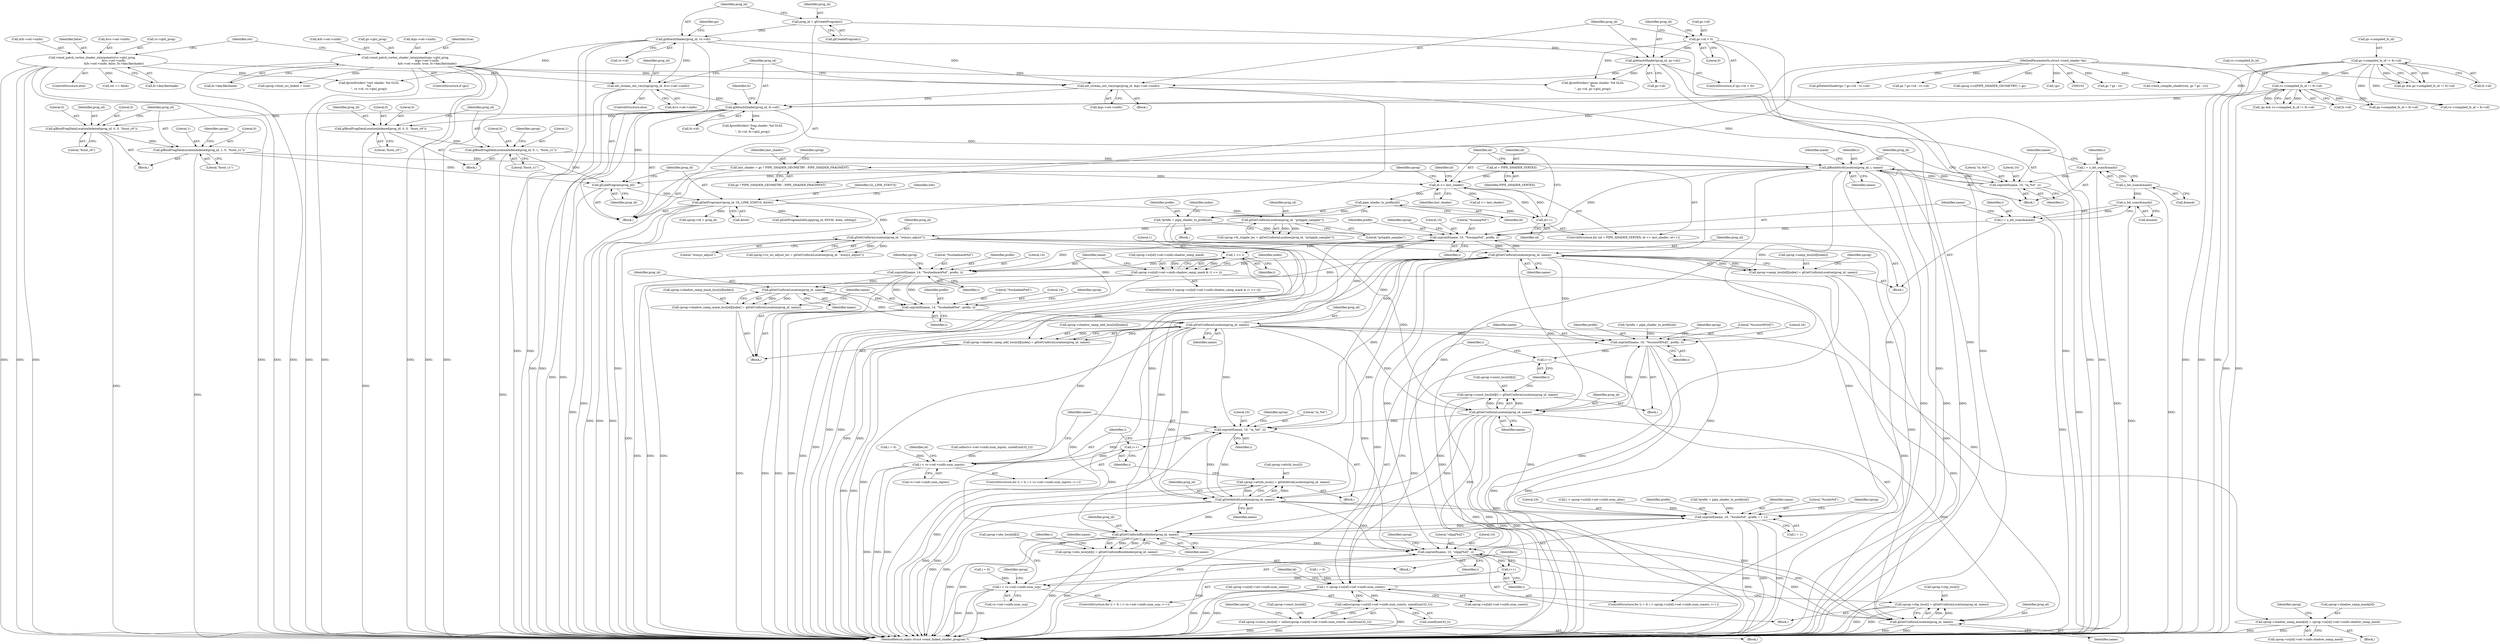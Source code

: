 digraph "0_virglrenderer_a2f12a1b0f95b13b6f8dc3d05d7b74b4386394e4@API" {
"1000684" [label="(Call,snprintf(name, 10, \"%ssamp%d\", prefix, i))"];
"1000698" [label="(Call,glGetUniformLocation(prog_id, name))"];
"1000530" [label="(Call,glGetUniformLocation(prog_id, \"winsys_adjust\"))"];
"1000516" [label="(Call,glGetUniformLocation(prog_id, \"pstipple_sampler\"))"];
"1000374" [label="(Call,glGetProgramiv(prog_id, GL_LINK_STATUS, &lret))"];
"1000372" [label="(Call,glLinkProgram(prog_id))"];
"1000368" [label="(Call,glBindAttribLocation(prog_id, i, name))"];
"1000324" [label="(Call,glBindFragDataLocationIndexed(prog_id, 1, 0, \"fsout_c1\"))"];
"1000319" [label="(Call,glBindFragDataLocationIndexed(prog_id, 0, 0, \"fsout_c0\"))"];
"1000276" [label="(Call,glAttachShader(prog_id, fs->id))"];
"1000259" [label="(Call,set_stream_out_varyings(prog_id, &gs->sel->sinfo))"];
"1000254" [label="(Call,glAttachShader(prog_id, gs->id))"];
"1000240" [label="(Call,glAttachShader(prog_id, vs->id))"];
"1000237" [label="(Call,prog_id = glCreateProgram())"];
"1000249" [label="(Call,gs->id > 0)"];
"1000149" [label="(Call,vrend_patch_vertex_shader_interpolants(gs->glsl_prog,\n                                                &gs->sel->sinfo,\n                                                &fs->sel->sinfo, true, fs->key.flatshade))"];
"1000268" [label="(Call,set_stream_out_varyings(prog_id, &vs->sel->sinfo))"];
"1000172" [label="(Call,vrend_patch_vertex_shader_interpolants(vs->glsl_prog,\n                                                &vs->sel->sinfo,\n                                                &fs->sel->sinfo, false, fs->key.flatshade))"];
"1000138" [label="(Call,vs->compiled_fs_id != fs->id)"];
"1000128" [label="(Call,gs->compiled_fs_id != fs->id)"];
"1000307" [label="(Call,glBindFragDataLocationIndexed(prog_id, 0, 1, \"fsout_c1\"))"];
"1000302" [label="(Call,glBindFragDataLocationIndexed(prog_id, 0, 0, \"fsout_c0\"))"];
"1000363" [label="(Call,snprintf(name, 10, \"in_%d\", i))"];
"1000358" [label="(Call,i = u_bit_scan(&mask))"];
"1000360" [label="(Call,u_bit_scan(&mask))"];
"1000749" [label="(Call,glGetUniformLocation(prog_id, name))"];
"1000732" [label="(Call,glGetUniformLocation(prog_id, name))"];
"1000718" [label="(Call,snprintf(name, 14, \"%sshadmask%d\", prefix, i))"];
"1000684" [label="(Call,snprintf(name, 10, \"%ssamp%d\", prefix, i))"];
"1000735" [label="(Call,snprintf(name, 14, \"%sshadadd%d\", prefix, i))"];
"1000669" [label="(Call,*prefix = pipe_shader_to_prefix(id))"];
"1000671" [label="(Call,pipe_shader_to_prefix(id))"];
"1000537" [label="(Call,id <= last_shader)"];
"1000534" [label="(Call,id = PIPE_SHADER_VERTEX)"];
"1000540" [label="(Call,id++)"];
"1000484" [label="(Call,last_shader = gs ? PIPE_SHADER_GEOMETRY : PIPE_SHADER_FRAGMENT)"];
"1000106" [label="(MethodParameterIn,struct vrend_shader *gs)"];
"1000679" [label="(Call,i = u_bit_scan(&mask))"];
"1000681" [label="(Call,u_bit_scan(&mask))"];
"1000714" [label="(Call,1 << i)"];
"1000702" [label="(Call,sprog->ss[id]->sel->sinfo.shadow_samp_mask & (1 << i))"];
"1000586" [label="(Call,sprog->shadow_samp_mask[id] = sprog->ss[id]->sel->sinfo.shadow_samp_mask)"];
"1000724" [label="(Call,sprog->shadow_samp_mask_locs[id][index] = glGetUniformLocation(prog_id, name))"];
"1000741" [label="(Call,sprog->shadow_samp_add_locs[id][index] = glGetUniformLocation(prog_id, name))"];
"1000876" [label="(Call,snprintf(name, 16, \"%sconst0[%d]\", prefix, i))"];
"1000873" [label="(Call,i++)"];
"1000860" [label="(Call,i < sprog->ss[id]->sel->sinfo.num_consts)"];
"1000830" [label="(Call,calloc(sprog->ss[id]->sel->sinfo.num_consts, sizeof(uint32_t)))"];
"1000824" [label="(Call,sprog->const_locs[id] = calloc(sprog->ss[id]->sel->sinfo.num_consts, sizeof(uint32_t)))"];
"1000890" [label="(Call,glGetUniformLocation(prog_id, name))"];
"1000882" [label="(Call,sprog->const_locs[id][i] = glGetUniformLocation(prog_id, name))"];
"1000951" [label="(Call,snprintf(name, 10, \"in_%d\", i))"];
"1000948" [label="(Call,i++)"];
"1000939" [label="(Call,i < vs->sel->sinfo.num_inputs)"];
"1000962" [label="(Call,glGetAttribLocation(prog_id, name))"];
"1000956" [label="(Call,sprog->attrib_locs[i] = glGetAttribLocation(prog_id, name))"];
"1001039" [label="(Call,snprintf(name, 16, \"%subo%d\", prefix, i + 1))"];
"1001055" [label="(Call,glGetUniformBlockIndex(prog_id, name))"];
"1001047" [label="(Call,sprog->ubo_locs[id][i] = glGetUniformBlockIndex(prog_id, name))"];
"1001091" [label="(Call,snprintf(name, 10, \"clipp[%d]\", i))"];
"1001088" [label="(Call,i++)"];
"1001079" [label="(Call,i < vs->sel->sinfo.num_ucp)"];
"1001102" [label="(Call,glGetUniformLocation(prog_id, name))"];
"1001096" [label="(Call,sprog->clip_locs[i] = glGetUniformLocation(prog_id, name))"];
"1000690" [label="(Call,sprog->samp_locs[id][index] = glGetUniformLocation(prog_id, name))"];
"1001041" [label="(Literal,16)"];
"1000700" [label="(Identifier,name)"];
"1000490" [label="(Call,sprog->id = prog_id)"];
"1000307" [label="(Call,glBindFragDataLocationIndexed(prog_id, 0, 1, \"fsout_c1\"))"];
"1000171" [label="(ControlStructure,else)"];
"1000823" [label="(Block,)"];
"1000686" [label="(Literal,10)"];
"1000365" [label="(Literal,10)"];
"1001076" [label="(Call,i = 0)"];
"1000672" [label="(Identifier,id)"];
"1000324" [label="(Call,glBindFragDataLocationIndexed(prog_id, 1, 0, \"fsout_c1\"))"];
"1000129" [label="(Call,gs->compiled_fs_id)"];
"1000277" [label="(Identifier,prog_id)"];
"1000687" [label="(Literal,\"%ssamp%d\")"];
"1000689" [label="(Identifier,i)"];
"1000327" [label="(Literal,0)"];
"1000518" [label="(Literal,\"pstipple_sampler\")"];
"1000400" [label="(Call,fprintf(stderr,\"vert shader: %d GLSL\n%s\n\", vs->id, vs->glsl_prog))"];
"1000718" [label="(Call,snprintf(name, 14, \"%sshadmask%d\", prefix, i))"];
"1000165" [label="(Identifier,true)"];
"1001094" [label="(Literal,\"clipp[%d]\")"];
"1000302" [label="(Call,glBindFragDataLocationIndexed(prog_id, 0, 0, \"fsout_c0\"))"];
"1000254" [label="(Call,glAttachShader(prog_id, gs->id))"];
"1001089" [label="(Identifier,i)"];
"1000825" [label="(Call,sprog->const_locs[id])"];
"1000532" [label="(Literal,\"winsys_adjust\")"];
"1001081" [label="(Call,vs->sel->sinfo.num_ucp)"];
"1000269" [label="(Identifier,prog_id)"];
"1001057" [label="(Identifier,name)"];
"1000876" [label="(Call,snprintf(name, 16, \"%sconst0[%d]\", prefix, i))"];
"1000537" [label="(Call,id <= last_shader)"];
"1000541" [label="(Identifier,id)"];
"1001107" [label="(MethodReturn,static struct vrend_linked_shader_program *)"];
"1000356" [label="(Identifier,mask)"];
"1000139" [label="(Call,vs->compiled_fs_id)"];
"1000242" [label="(Call,vs->id)"];
"1000159" [label="(Call,&fs->sel->sinfo)"];
"1000255" [label="(Identifier,prog_id)"];
"1000531" [label="(Identifier,prog_id)"];
"1000674" [label="(Identifier,index)"];
"1000963" [label="(Identifier,prog_id)"];
"1000377" [label="(Call,&lret)"];
"1000260" [label="(Identifier,prog_id)"];
"1000188" [label="(Identifier,false)"];
"1000742" [label="(Call,sprog->shadow_samp_add_locs[id][index])"];
"1000847" [label="(Identifier,sprog)"];
"1000723" [label="(Identifier,i)"];
"1000267" [label="(ControlStructure,else)"];
"1000862" [label="(Call,sprog->ss[id]->sel->sinfo.num_consts)"];
"1000106" [label="(MethodParameterIn,struct vrend_shader *gs)"];
"1000950" [label="(Block,)"];
"1000301" [label="(Block,)"];
"1000949" [label="(Identifier,i)"];
"1000328" [label="(Literal,\"fsout_c1\")"];
"1000138" [label="(Call,vs->compiled_fs_id != fs->id)"];
"1000486" [label="(Call,gs ? PIPE_SHADER_GEOMETRY : PIPE_SHADER_FRAGMENT)"];
"1001093" [label="(Literal,10)"];
"1000517" [label="(Identifier,prog_id)"];
"1000326" [label="(Literal,1)"];
"1000538" [label="(Identifier,id)"];
"1000314" [label="(Identifier,sprog)"];
"1000321" [label="(Literal,0)"];
"1000736" [label="(Identifier,name)"];
"1000890" [label="(Call,glGetUniformLocation(prog_id, name))"];
"1000172" [label="(Call,vrend_patch_vertex_shader_interpolants(vs->glsl_prog,\n                                                &vs->sel->sinfo,\n                                                &fs->sel->sinfo, false, fs->key.flatshade))"];
"1000722" [label="(Identifier,prefix)"];
"1001023" [label="(Call,i < sprog->ss[id]->sel->sinfo.num_ubos)"];
"1000852" [label="(Call,*prefix = pipe_shader_to_prefix(id))"];
"1000203" [label="(Call,ret == false)"];
"1000320" [label="(Identifier,prog_id)"];
"1000886" [label="(Identifier,sprog)"];
"1001106" [label="(Identifier,sprog)"];
"1000248" [label="(ControlStructure,if (gs->id > 0))"];
"1000733" [label="(Identifier,prog_id)"];
"1001037" [label="(Identifier,i)"];
"1000361" [label="(Call,&mask)"];
"1000809" [label="(Identifier,id)"];
"1001088" [label="(Call,i++)"];
"1000372" [label="(Call,glLinkProgram(prog_id))"];
"1000318" [label="(Block,)"];
"1000261" [label="(Call,&gs->sel->sinfo)"];
"1000955" [label="(Identifier,i)"];
"1000678" [label="(Block,)"];
"1000176" [label="(Call,&vs->sel->sinfo)"];
"1000592" [label="(Call,sprog->ss[id]->sel->sinfo.shadow_samp_mask)"];
"1000716" [label="(Identifier,i)"];
"1000147" [label="(ControlStructure,if (gs))"];
"1000708" [label="(Identifier,sprog)"];
"1000516" [label="(Call,glGetUniformLocation(prog_id, \"pstipple_sampler\"))"];
"1000375" [label="(Identifier,prog_id)"];
"1000268" [label="(Call,set_stream_out_varyings(prog_id, &vs->sel->sinfo))"];
"1000536" [label="(Identifier,PIPE_SHADER_VERTEX)"];
"1000198" [label="(Call,gs ? gs : vs)"];
"1000831" [label="(Call,sprog->ss[id]->sel->sinfo.num_consts)"];
"1000684" [label="(Call,snprintf(name, 10, \"%ssamp%d\", prefix, i))"];
"1000323" [label="(Literal,\"fsout_c0\")"];
"1000306" [label="(Literal,\"fsout_c0\")"];
"1000877" [label="(Identifier,name)"];
"1000751" [label="(Identifier,name)"];
"1001096" [label="(Call,sprog->clip_locs[i] = glGetUniformLocation(prog_id, name))"];
"1000688" [label="(Identifier,prefix)"];
"1000691" [label="(Call,sprog->samp_locs[id][index])"];
"1000555" [label="(Block,)"];
"1000609" [label="(Identifier,sprog)"];
"1000241" [label="(Identifier,prog_id)"];
"1001080" [label="(Identifier,i)"];
"1000311" [label="(Literal,\"fsout_c1\")"];
"1000304" [label="(Literal,0)"];
"1000883" [label="(Call,sprog->const_locs[id][i])"];
"1001090" [label="(Block,)"];
"1000737" [label="(Literal,14)"];
"1000745" [label="(Identifier,sprog)"];
"1000717" [label="(Block,)"];
"1000891" [label="(Identifier,prog_id)"];
"1000270" [label="(Call,&vs->sel->sinfo)"];
"1000535" [label="(Identifier,id)"];
"1000367" [label="(Identifier,i)"];
"1000485" [label="(Identifier,last_shader)"];
"1000371" [label="(Identifier,name)"];
"1000360" [label="(Call,u_bit_scan(&mask))"];
"1000724" [label="(Call,sprog->shadow_samp_mask_locs[id][index] = glGetUniformLocation(prog_id, name))"];
"1001097" [label="(Call,sprog->clip_locs[i])"];
"1000526" [label="(Call,sprog->vs_ws_adjust_loc = glGetUniformLocation(prog_id, \"winsys_adjust\"))"];
"1000331" [label="(Identifier,sprog)"];
"1000286" [label="(Identifier,fs)"];
"1000166" [label="(Call,fs->key.flatshade)"];
"1000861" [label="(Identifier,i)"];
"1000359" [label="(Identifier,i)"];
"1000128" [label="(Call,gs->compiled_fs_id != fs->id)"];
"1000173" [label="(Call,vs->glsl_prog)"];
"1000222" [label="(Call,gs->compiled_fs_id = fs->id)"];
"1000719" [label="(Identifier,name)"];
"1000376" [label="(Identifier,GL_LINK_STATUS)"];
"1000720" [label="(Literal,14)"];
"1000680" [label="(Identifier,i)"];
"1000735" [label="(Call,snprintf(name, 14, \"%sshadadd%d\", prefix, i))"];
"1000357" [label="(Block,)"];
"1000259" [label="(Call,set_stream_out_varyings(prog_id, &gs->sel->sinfo))"];
"1000322" [label="(Literal,0)"];
"1000386" [label="(Call,glGetProgramInfoLog(prog_id, 65536, &len, infolog))"];
"1000240" [label="(Call,glAttachShader(prog_id, vs->id))"];
"1001043" [label="(Identifier,prefix)"];
"1000995" [label="(Call,*prefix = pipe_shader_to_prefix(id))"];
"1000875" [label="(Block,)"];
"1001103" [label="(Identifier,prog_id)"];
"1000196" [label="(Call,vrend_compile_shader(ctx, gs ? gs : vs))"];
"1001039" [label="(Call,snprintf(name, 16, \"%subo%d\", prefix, i + 1))"];
"1000309" [label="(Literal,0)"];
"1000740" [label="(Identifier,i)"];
"1000739" [label="(Identifier,prefix)"];
"1001091" [label="(Call,snprintf(name, 10, \"clipp[%d]\", i))"];
"1000150" [label="(Call,gs->glsl_prog)"];
"1000587" [label="(Call,sprog->shadow_samp_mask[id])"];
"1000940" [label="(Identifier,i)"];
"1001099" [label="(Identifier,sprog)"];
"1001102" [label="(Call,glGetUniformLocation(prog_id, name))"];
"1000682" [label="(Call,&mask)"];
"1000725" [label="(Call,sprog->shadow_samp_mask_locs[id][index])"];
"1000305" [label="(Literal,0)"];
"1001104" [label="(Identifier,name)"];
"1000685" [label="(Identifier,name)"];
"1000126" [label="(Call,gs && gs->compiled_fs_id != fs->id)"];
"1001044" [label="(Call,i + 1)"];
"1000153" [label="(Call,&gs->sel->sinfo)"];
"1000892" [label="(Identifier,name)"];
"1000690" [label="(Call,sprog->samp_locs[id][index] = glGetUniformLocation(prog_id, name))"];
"1000303" [label="(Identifier,prog_id)"];
"1000952" [label="(Identifier,name)"];
"1001040" [label="(Identifier,name)"];
"1000741" [label="(Call,sprog->shadow_samp_add_locs[id][index] = glGetUniformLocation(prog_id, name))"];
"1000699" [label="(Identifier,prog_id)"];
"1001048" [label="(Call,sprog->ubo_locs[id][i])"];
"1000750" [label="(Identifier,prog_id)"];
"1000734" [label="(Identifier,name)"];
"1001038" [label="(Block,)"];
"1000370" [label="(Identifier,i)"];
"1000920" [label="(Call,calloc(vs->sel->sinfo.num_inputs, sizeof(uint32_t)))"];
"1000698" [label="(Call,glGetUniformLocation(prog_id, name))"];
"1000669" [label="(Call,*prefix = pipe_shader_to_prefix(id))"];
"1000373" [label="(Identifier,prog_id)"];
"1000364" [label="(Identifier,name)"];
"1000728" [label="(Identifier,sprog)"];
"1000492" [label="(Identifier,sprog)"];
"1001056" [label="(Identifier,prog_id)"];
"1000195" [label="(Identifier,ret)"];
"1000667" [label="(Block,)"];
"1000512" [label="(Call,sprog->fs_stipple_loc = glGetUniformLocation(prog_id, \"pstipple_sampler\"))"];
"1000182" [label="(Call,&fs->sel->sinfo)"];
"1000941" [label="(Call,vs->sel->sinfo.num_inputs)"];
"1000948" [label="(Call,i++)"];
"1000879" [label="(Literal,\"%sconst0[%d]\")"];
"1000533" [label="(ControlStructure,for (id = PIPE_SHADER_VERTEX; id <= last_shader; id++))"];
"1000953" [label="(Literal,10)"];
"1000249" [label="(Call,gs->id > 0)"];
"1000132" [label="(Call,fs->id)"];
"1000951" [label="(Call,snprintf(name, 10, \"in_%d\", i))"];
"1000363" [label="(Call,snprintf(name, 10, \"in_%d\", i))"];
"1000878" [label="(Literal,16)"];
"1000939" [label="(Call,i < vs->sel->sinfo.num_inputs)"];
"1000278" [label="(Call,fs->id)"];
"1000586" [label="(Call,sprog->shadow_samp_mask[id] = sprog->ss[id]->sel->sinfo.shadow_samp_mask)"];
"1000856" [label="(ControlStructure,for (i = 0; i < sprog->ss[id]->sel->sinfo.num_consts; i++))"];
"1000549" [label="(Identifier,sprog)"];
"1000540" [label="(Call,id++)"];
"1000702" [label="(Call,sprog->ss[id]->sel->sinfo.shadow_samp_mask & (1 << i))"];
"1000256" [label="(Call,gs->id)"];
"1000368" [label="(Call,glBindAttribLocation(prog_id, i, name))"];
"1000237" [label="(Call,prog_id = glCreateProgram())"];
"1000703" [label="(Call,sprog->ss[id]->sel->sinfo.shadow_samp_mask)"];
"1000882" [label="(Call,sprog->const_locs[id][i] = glGetUniformLocation(prog_id, name))"];
"1000381" [label="(Identifier,lret)"];
"1000246" [label="(Identifier,gs)"];
"1000530" [label="(Call,glGetUniformLocation(prog_id, \"winsys_adjust\"))"];
"1000142" [label="(Call,fs->id)"];
"1000369" [label="(Identifier,prog_id)"];
"1000135" [label="(Call,!gs && vs->compiled_fs_id != fs->id)"];
"1000881" [label="(Identifier,i)"];
"1000325" [label="(Identifier,prog_id)"];
"1000207" [label="(Call,glDeleteShader(gs ? gs->id : vs->id))"];
"1000312" [label="(Call,sprog->dual_src_linked = true)"];
"1000539" [label="(Identifier,last_shader)"];
"1000238" [label="(Identifier,prog_id)"];
"1000805" [label="(Call,id <= last_shader)"];
"1000250" [label="(Call,gs->id)"];
"1000308" [label="(Identifier,prog_id)"];
"1000149" [label="(Call,vrend_patch_vertex_shader_interpolants(gs->glsl_prog,\n                                                &gs->sel->sinfo,\n                                                &fs->sel->sinfo, true, fs->key.flatshade))"];
"1000681" [label="(Call,u_bit_scan(&mask))"];
"1001047" [label="(Call,sprog->ubo_locs[id][i] = glGetUniformBlockIndex(prog_id, name))"];
"1000253" [label="(Literal,0)"];
"1000732" [label="(Call,glGetUniformLocation(prog_id, name))"];
"1000208" [label="(Call,gs ? gs->id : vs->id)"];
"1000803" [label="(Identifier,id)"];
"1000189" [label="(Call,fs->key.flatshade)"];
"1000442" [label="(Call,sprog->ss[PIPE_SHADER_GEOMETRY] = gs)"];
"1000276" [label="(Call,glAttachShader(prog_id, fs->id))"];
"1000959" [label="(Identifier,sprog)"];
"1001055" [label="(Call,glGetUniformBlockIndex(prog_id, name))"];
"1000873" [label="(Call,i++)"];
"1000374" [label="(Call,glGetProgramiv(prog_id, GL_LINK_STATUS, &lret))"];
"1000714" [label="(Call,1 << i)"];
"1000753" [label="(Identifier,index)"];
"1000964" [label="(Identifier,name)"];
"1000936" [label="(Call,i = 0)"];
"1000973" [label="(Identifier,id)"];
"1000358" [label="(Call,i = u_bit_scan(&mask))"];
"1000962" [label="(Call,glGetAttribLocation(prog_id, name))"];
"1000107" [label="(Block,)"];
"1001042" [label="(Literal,\"%subo%d\")"];
"1000671" [label="(Call,pipe_shader_to_prefix(id))"];
"1001079" [label="(Call,i < vs->sel->sinfo.num_ucp)"];
"1000310" [label="(Literal,1)"];
"1000136" [label="(Call,!gs)"];
"1000721" [label="(Literal,\"%sshadmask%d\")"];
"1000880" [label="(Identifier,prefix)"];
"1000957" [label="(Call,sprog->attrib_locs[i])"];
"1000534" [label="(Call,id = PIPE_SHADER_VERTEX)"];
"1000935" [label="(ControlStructure,for (i = 0; i < vs->sel->sinfo.num_inputs; i++))"];
"1001092" [label="(Identifier,name)"];
"1000874" [label="(Identifier,i)"];
"1000484" [label="(Call,last_shader = gs ? PIPE_SHADER_GEOMETRY : PIPE_SHADER_FRAGMENT)"];
"1000247" [label="(Block,)"];
"1001075" [label="(ControlStructure,for (i = 0; i < vs->sel->sinfo.num_ucp; i++))"];
"1000694" [label="(Identifier,sprog)"];
"1000830" [label="(Call,calloc(sprog->ss[id]->sel->sinfo.num_consts, sizeof(uint32_t)))"];
"1000857" [label="(Call,i = 0)"];
"1000319" [label="(Call,glBindFragDataLocationIndexed(prog_id, 0, 0, \"fsout_c0\"))"];
"1000749" [label="(Call,glGetUniformLocation(prog_id, name))"];
"1000824" [label="(Call,sprog->const_locs[id] = calloc(sprog->ss[id]->sel->sinfo.num_consts, sizeof(uint32_t)))"];
"1000701" [label="(ControlStructure,if (sprog->ss[id]->sel->sinfo.shadow_samp_mask & (1 << i)))"];
"1001095" [label="(Identifier,i)"];
"1000842" [label="(Call,sizeof(uint32_t))"];
"1000860" [label="(Call,i < sprog->ss[id]->sel->sinfo.num_consts)"];
"1000230" [label="(Call,vs->compiled_fs_id = fs->id)"];
"1000679" [label="(Call,i = u_bit_scan(&mask))"];
"1000366" [label="(Literal,\"in_%d\")"];
"1000420" [label="(Call,fprintf(stderr,\"frag shader: %d GLSL\n%s\n\", fs->id, fs->glsl_prog))"];
"1000738" [label="(Literal,\"%sshadadd%d\")"];
"1000954" [label="(Literal,\"in_%d\")"];
"1000956" [label="(Call,sprog->attrib_locs[i] = glGetAttribLocation(prog_id, name))"];
"1000239" [label="(Call,glCreateProgram())"];
"1000670" [label="(Identifier,prefix)"];
"1000715" [label="(Literal,1)"];
"1001051" [label="(Identifier,sprog)"];
"1000411" [label="(Call,fprintf(stderr,\"geom shader: %d GLSL\n%s\n\", gs->id, gs->glsl_prog))"];
"1000684" -> "1000678"  [label="AST: "];
"1000684" -> "1000689"  [label="CFG: "];
"1000685" -> "1000684"  [label="AST: "];
"1000686" -> "1000684"  [label="AST: "];
"1000687" -> "1000684"  [label="AST: "];
"1000688" -> "1000684"  [label="AST: "];
"1000689" -> "1000684"  [label="AST: "];
"1000694" -> "1000684"  [label="CFG: "];
"1000684" -> "1001107"  [label="DDG: "];
"1000684" -> "1001107"  [label="DDG: "];
"1000698" -> "1000684"  [label="DDG: "];
"1000749" -> "1000684"  [label="DDG: "];
"1000368" -> "1000684"  [label="DDG: "];
"1000735" -> "1000684"  [label="DDG: "];
"1000669" -> "1000684"  [label="DDG: "];
"1000679" -> "1000684"  [label="DDG: "];
"1000684" -> "1000698"  [label="DDG: "];
"1000684" -> "1000714"  [label="DDG: "];
"1000684" -> "1000718"  [label="DDG: "];
"1000698" -> "1000690"  [label="AST: "];
"1000698" -> "1000700"  [label="CFG: "];
"1000699" -> "1000698"  [label="AST: "];
"1000700" -> "1000698"  [label="AST: "];
"1000690" -> "1000698"  [label="CFG: "];
"1000698" -> "1001107"  [label="DDG: "];
"1000698" -> "1001107"  [label="DDG: "];
"1000698" -> "1000690"  [label="DDG: "];
"1000698" -> "1000690"  [label="DDG: "];
"1000530" -> "1000698"  [label="DDG: "];
"1000749" -> "1000698"  [label="DDG: "];
"1000698" -> "1000718"  [label="DDG: "];
"1000698" -> "1000732"  [label="DDG: "];
"1000698" -> "1000876"  [label="DDG: "];
"1000698" -> "1000890"  [label="DDG: "];
"1000698" -> "1000951"  [label="DDG: "];
"1000698" -> "1000962"  [label="DDG: "];
"1000698" -> "1001039"  [label="DDG: "];
"1000698" -> "1001055"  [label="DDG: "];
"1000698" -> "1001091"  [label="DDG: "];
"1000698" -> "1001102"  [label="DDG: "];
"1000530" -> "1000526"  [label="AST: "];
"1000530" -> "1000532"  [label="CFG: "];
"1000531" -> "1000530"  [label="AST: "];
"1000532" -> "1000530"  [label="AST: "];
"1000526" -> "1000530"  [label="CFG: "];
"1000530" -> "1001107"  [label="DDG: "];
"1000530" -> "1000526"  [label="DDG: "];
"1000530" -> "1000526"  [label="DDG: "];
"1000516" -> "1000530"  [label="DDG: "];
"1000374" -> "1000530"  [label="DDG: "];
"1000530" -> "1000890"  [label="DDG: "];
"1000530" -> "1000962"  [label="DDG: "];
"1000530" -> "1001055"  [label="DDG: "];
"1000530" -> "1001102"  [label="DDG: "];
"1000516" -> "1000512"  [label="AST: "];
"1000516" -> "1000518"  [label="CFG: "];
"1000517" -> "1000516"  [label="AST: "];
"1000518" -> "1000516"  [label="AST: "];
"1000512" -> "1000516"  [label="CFG: "];
"1000516" -> "1000512"  [label="DDG: "];
"1000516" -> "1000512"  [label="DDG: "];
"1000374" -> "1000516"  [label="DDG: "];
"1000374" -> "1000107"  [label="AST: "];
"1000374" -> "1000377"  [label="CFG: "];
"1000375" -> "1000374"  [label="AST: "];
"1000376" -> "1000374"  [label="AST: "];
"1000377" -> "1000374"  [label="AST: "];
"1000381" -> "1000374"  [label="CFG: "];
"1000374" -> "1001107"  [label="DDG: "];
"1000374" -> "1001107"  [label="DDG: "];
"1000374" -> "1001107"  [label="DDG: "];
"1000372" -> "1000374"  [label="DDG: "];
"1000374" -> "1000386"  [label="DDG: "];
"1000374" -> "1000490"  [label="DDG: "];
"1000372" -> "1000107"  [label="AST: "];
"1000372" -> "1000373"  [label="CFG: "];
"1000373" -> "1000372"  [label="AST: "];
"1000375" -> "1000372"  [label="CFG: "];
"1000372" -> "1001107"  [label="DDG: "];
"1000368" -> "1000372"  [label="DDG: "];
"1000324" -> "1000372"  [label="DDG: "];
"1000276" -> "1000372"  [label="DDG: "];
"1000307" -> "1000372"  [label="DDG: "];
"1000368" -> "1000357"  [label="AST: "];
"1000368" -> "1000371"  [label="CFG: "];
"1000369" -> "1000368"  [label="AST: "];
"1000370" -> "1000368"  [label="AST: "];
"1000371" -> "1000368"  [label="AST: "];
"1000356" -> "1000368"  [label="CFG: "];
"1000368" -> "1001107"  [label="DDG: "];
"1000368" -> "1001107"  [label="DDG: "];
"1000368" -> "1001107"  [label="DDG: "];
"1000368" -> "1000363"  [label="DDG: "];
"1000324" -> "1000368"  [label="DDG: "];
"1000276" -> "1000368"  [label="DDG: "];
"1000307" -> "1000368"  [label="DDG: "];
"1000363" -> "1000368"  [label="DDG: "];
"1000363" -> "1000368"  [label="DDG: "];
"1000368" -> "1000876"  [label="DDG: "];
"1000368" -> "1000951"  [label="DDG: "];
"1000368" -> "1001039"  [label="DDG: "];
"1000368" -> "1001091"  [label="DDG: "];
"1000324" -> "1000318"  [label="AST: "];
"1000324" -> "1000328"  [label="CFG: "];
"1000325" -> "1000324"  [label="AST: "];
"1000326" -> "1000324"  [label="AST: "];
"1000327" -> "1000324"  [label="AST: "];
"1000328" -> "1000324"  [label="AST: "];
"1000331" -> "1000324"  [label="CFG: "];
"1000324" -> "1001107"  [label="DDG: "];
"1000319" -> "1000324"  [label="DDG: "];
"1000319" -> "1000318"  [label="AST: "];
"1000319" -> "1000323"  [label="CFG: "];
"1000320" -> "1000319"  [label="AST: "];
"1000321" -> "1000319"  [label="AST: "];
"1000322" -> "1000319"  [label="AST: "];
"1000323" -> "1000319"  [label="AST: "];
"1000325" -> "1000319"  [label="CFG: "];
"1000319" -> "1001107"  [label="DDG: "];
"1000276" -> "1000319"  [label="DDG: "];
"1000276" -> "1000107"  [label="AST: "];
"1000276" -> "1000278"  [label="CFG: "];
"1000277" -> "1000276"  [label="AST: "];
"1000278" -> "1000276"  [label="AST: "];
"1000286" -> "1000276"  [label="CFG: "];
"1000276" -> "1001107"  [label="DDG: "];
"1000276" -> "1001107"  [label="DDG: "];
"1000259" -> "1000276"  [label="DDG: "];
"1000268" -> "1000276"  [label="DDG: "];
"1000138" -> "1000276"  [label="DDG: "];
"1000128" -> "1000276"  [label="DDG: "];
"1000276" -> "1000302"  [label="DDG: "];
"1000276" -> "1000420"  [label="DDG: "];
"1000259" -> "1000247"  [label="AST: "];
"1000259" -> "1000261"  [label="CFG: "];
"1000260" -> "1000259"  [label="AST: "];
"1000261" -> "1000259"  [label="AST: "];
"1000277" -> "1000259"  [label="CFG: "];
"1000259" -> "1001107"  [label="DDG: "];
"1000259" -> "1001107"  [label="DDG: "];
"1000254" -> "1000259"  [label="DDG: "];
"1000240" -> "1000259"  [label="DDG: "];
"1000149" -> "1000259"  [label="DDG: "];
"1000254" -> "1000248"  [label="AST: "];
"1000254" -> "1000256"  [label="CFG: "];
"1000255" -> "1000254"  [label="AST: "];
"1000256" -> "1000254"  [label="AST: "];
"1000260" -> "1000254"  [label="CFG: "];
"1000254" -> "1001107"  [label="DDG: "];
"1000254" -> "1001107"  [label="DDG: "];
"1000240" -> "1000254"  [label="DDG: "];
"1000249" -> "1000254"  [label="DDG: "];
"1000254" -> "1000411"  [label="DDG: "];
"1000240" -> "1000107"  [label="AST: "];
"1000240" -> "1000242"  [label="CFG: "];
"1000241" -> "1000240"  [label="AST: "];
"1000242" -> "1000240"  [label="AST: "];
"1000246" -> "1000240"  [label="CFG: "];
"1000240" -> "1001107"  [label="DDG: "];
"1000240" -> "1001107"  [label="DDG: "];
"1000237" -> "1000240"  [label="DDG: "];
"1000240" -> "1000268"  [label="DDG: "];
"1000240" -> "1000400"  [label="DDG: "];
"1000237" -> "1000107"  [label="AST: "];
"1000237" -> "1000239"  [label="CFG: "];
"1000238" -> "1000237"  [label="AST: "];
"1000239" -> "1000237"  [label="AST: "];
"1000241" -> "1000237"  [label="CFG: "];
"1000237" -> "1001107"  [label="DDG: "];
"1000249" -> "1000248"  [label="AST: "];
"1000249" -> "1000253"  [label="CFG: "];
"1000250" -> "1000249"  [label="AST: "];
"1000253" -> "1000249"  [label="AST: "];
"1000255" -> "1000249"  [label="CFG: "];
"1000260" -> "1000249"  [label="CFG: "];
"1000249" -> "1001107"  [label="DDG: "];
"1000249" -> "1001107"  [label="DDG: "];
"1000249" -> "1000411"  [label="DDG: "];
"1000149" -> "1000147"  [label="AST: "];
"1000149" -> "1000166"  [label="CFG: "];
"1000150" -> "1000149"  [label="AST: "];
"1000153" -> "1000149"  [label="AST: "];
"1000159" -> "1000149"  [label="AST: "];
"1000165" -> "1000149"  [label="AST: "];
"1000166" -> "1000149"  [label="AST: "];
"1000195" -> "1000149"  [label="CFG: "];
"1000149" -> "1001107"  [label="DDG: "];
"1000149" -> "1001107"  [label="DDG: "];
"1000149" -> "1001107"  [label="DDG: "];
"1000149" -> "1001107"  [label="DDG: "];
"1000149" -> "1001107"  [label="DDG: "];
"1000149" -> "1001107"  [label="DDG: "];
"1000149" -> "1000312"  [label="DDG: "];
"1000149" -> "1000411"  [label="DDG: "];
"1000268" -> "1000267"  [label="AST: "];
"1000268" -> "1000270"  [label="CFG: "];
"1000269" -> "1000268"  [label="AST: "];
"1000270" -> "1000268"  [label="AST: "];
"1000277" -> "1000268"  [label="CFG: "];
"1000268" -> "1001107"  [label="DDG: "];
"1000268" -> "1001107"  [label="DDG: "];
"1000172" -> "1000268"  [label="DDG: "];
"1000172" -> "1000171"  [label="AST: "];
"1000172" -> "1000189"  [label="CFG: "];
"1000173" -> "1000172"  [label="AST: "];
"1000176" -> "1000172"  [label="AST: "];
"1000182" -> "1000172"  [label="AST: "];
"1000188" -> "1000172"  [label="AST: "];
"1000189" -> "1000172"  [label="AST: "];
"1000195" -> "1000172"  [label="CFG: "];
"1000172" -> "1001107"  [label="DDG: "];
"1000172" -> "1001107"  [label="DDG: "];
"1000172" -> "1001107"  [label="DDG: "];
"1000172" -> "1001107"  [label="DDG: "];
"1000172" -> "1001107"  [label="DDG: "];
"1000172" -> "1000203"  [label="DDG: "];
"1000172" -> "1000400"  [label="DDG: "];
"1000138" -> "1000135"  [label="AST: "];
"1000138" -> "1000142"  [label="CFG: "];
"1000139" -> "1000138"  [label="AST: "];
"1000142" -> "1000138"  [label="AST: "];
"1000135" -> "1000138"  [label="CFG: "];
"1000138" -> "1001107"  [label="DDG: "];
"1000138" -> "1001107"  [label="DDG: "];
"1000138" -> "1000135"  [label="DDG: "];
"1000138" -> "1000135"  [label="DDG: "];
"1000128" -> "1000138"  [label="DDG: "];
"1000138" -> "1000222"  [label="DDG: "];
"1000138" -> "1000230"  [label="DDG: "];
"1000128" -> "1000126"  [label="AST: "];
"1000128" -> "1000132"  [label="CFG: "];
"1000129" -> "1000128"  [label="AST: "];
"1000132" -> "1000128"  [label="AST: "];
"1000126" -> "1000128"  [label="CFG: "];
"1000128" -> "1001107"  [label="DDG: "];
"1000128" -> "1001107"  [label="DDG: "];
"1000128" -> "1000126"  [label="DDG: "];
"1000128" -> "1000126"  [label="DDG: "];
"1000128" -> "1000222"  [label="DDG: "];
"1000128" -> "1000230"  [label="DDG: "];
"1000307" -> "1000301"  [label="AST: "];
"1000307" -> "1000311"  [label="CFG: "];
"1000308" -> "1000307"  [label="AST: "];
"1000309" -> "1000307"  [label="AST: "];
"1000310" -> "1000307"  [label="AST: "];
"1000311" -> "1000307"  [label="AST: "];
"1000314" -> "1000307"  [label="CFG: "];
"1000307" -> "1001107"  [label="DDG: "];
"1000302" -> "1000307"  [label="DDG: "];
"1000302" -> "1000301"  [label="AST: "];
"1000302" -> "1000306"  [label="CFG: "];
"1000303" -> "1000302"  [label="AST: "];
"1000304" -> "1000302"  [label="AST: "];
"1000305" -> "1000302"  [label="AST: "];
"1000306" -> "1000302"  [label="AST: "];
"1000308" -> "1000302"  [label="CFG: "];
"1000302" -> "1001107"  [label="DDG: "];
"1000363" -> "1000357"  [label="AST: "];
"1000363" -> "1000367"  [label="CFG: "];
"1000364" -> "1000363"  [label="AST: "];
"1000365" -> "1000363"  [label="AST: "];
"1000366" -> "1000363"  [label="AST: "];
"1000367" -> "1000363"  [label="AST: "];
"1000369" -> "1000363"  [label="CFG: "];
"1000363" -> "1001107"  [label="DDG: "];
"1000358" -> "1000363"  [label="DDG: "];
"1000358" -> "1000357"  [label="AST: "];
"1000358" -> "1000360"  [label="CFG: "];
"1000359" -> "1000358"  [label="AST: "];
"1000360" -> "1000358"  [label="AST: "];
"1000364" -> "1000358"  [label="CFG: "];
"1000358" -> "1001107"  [label="DDG: "];
"1000360" -> "1000358"  [label="DDG: "];
"1000360" -> "1000361"  [label="CFG: "];
"1000361" -> "1000360"  [label="AST: "];
"1000360" -> "1001107"  [label="DDG: "];
"1000360" -> "1000681"  [label="DDG: "];
"1000749" -> "1000741"  [label="AST: "];
"1000749" -> "1000751"  [label="CFG: "];
"1000750" -> "1000749"  [label="AST: "];
"1000751" -> "1000749"  [label="AST: "];
"1000741" -> "1000749"  [label="CFG: "];
"1000749" -> "1001107"  [label="DDG: "];
"1000749" -> "1001107"  [label="DDG: "];
"1000749" -> "1000741"  [label="DDG: "];
"1000749" -> "1000741"  [label="DDG: "];
"1000732" -> "1000749"  [label="DDG: "];
"1000735" -> "1000749"  [label="DDG: "];
"1000749" -> "1000876"  [label="DDG: "];
"1000749" -> "1000890"  [label="DDG: "];
"1000749" -> "1000951"  [label="DDG: "];
"1000749" -> "1000962"  [label="DDG: "];
"1000749" -> "1001039"  [label="DDG: "];
"1000749" -> "1001055"  [label="DDG: "];
"1000749" -> "1001091"  [label="DDG: "];
"1000749" -> "1001102"  [label="DDG: "];
"1000732" -> "1000724"  [label="AST: "];
"1000732" -> "1000734"  [label="CFG: "];
"1000733" -> "1000732"  [label="AST: "];
"1000734" -> "1000732"  [label="AST: "];
"1000724" -> "1000732"  [label="CFG: "];
"1000732" -> "1000724"  [label="DDG: "];
"1000732" -> "1000724"  [label="DDG: "];
"1000718" -> "1000732"  [label="DDG: "];
"1000732" -> "1000735"  [label="DDG: "];
"1000718" -> "1000717"  [label="AST: "];
"1000718" -> "1000723"  [label="CFG: "];
"1000719" -> "1000718"  [label="AST: "];
"1000720" -> "1000718"  [label="AST: "];
"1000721" -> "1000718"  [label="AST: "];
"1000722" -> "1000718"  [label="AST: "];
"1000723" -> "1000718"  [label="AST: "];
"1000728" -> "1000718"  [label="CFG: "];
"1000718" -> "1001107"  [label="DDG: "];
"1000714" -> "1000718"  [label="DDG: "];
"1000718" -> "1000735"  [label="DDG: "];
"1000718" -> "1000735"  [label="DDG: "];
"1000735" -> "1000717"  [label="AST: "];
"1000735" -> "1000740"  [label="CFG: "];
"1000736" -> "1000735"  [label="AST: "];
"1000737" -> "1000735"  [label="AST: "];
"1000738" -> "1000735"  [label="AST: "];
"1000739" -> "1000735"  [label="AST: "];
"1000740" -> "1000735"  [label="AST: "];
"1000745" -> "1000735"  [label="CFG: "];
"1000735" -> "1001107"  [label="DDG: "];
"1000735" -> "1001107"  [label="DDG: "];
"1000735" -> "1001107"  [label="DDG: "];
"1000669" -> "1000667"  [label="AST: "];
"1000669" -> "1000671"  [label="CFG: "];
"1000670" -> "1000669"  [label="AST: "];
"1000671" -> "1000669"  [label="AST: "];
"1000674" -> "1000669"  [label="CFG: "];
"1000669" -> "1001107"  [label="DDG: "];
"1000669" -> "1001107"  [label="DDG: "];
"1000671" -> "1000669"  [label="DDG: "];
"1000671" -> "1000672"  [label="CFG: "];
"1000672" -> "1000671"  [label="AST: "];
"1000671" -> "1000540"  [label="DDG: "];
"1000537" -> "1000671"  [label="DDG: "];
"1000537" -> "1000533"  [label="AST: "];
"1000537" -> "1000539"  [label="CFG: "];
"1000538" -> "1000537"  [label="AST: "];
"1000539" -> "1000537"  [label="AST: "];
"1000549" -> "1000537"  [label="CFG: "];
"1000803" -> "1000537"  [label="CFG: "];
"1000534" -> "1000537"  [label="DDG: "];
"1000540" -> "1000537"  [label="DDG: "];
"1000484" -> "1000537"  [label="DDG: "];
"1000537" -> "1000540"  [label="DDG: "];
"1000537" -> "1000805"  [label="DDG: "];
"1000534" -> "1000533"  [label="AST: "];
"1000534" -> "1000536"  [label="CFG: "];
"1000535" -> "1000534"  [label="AST: "];
"1000536" -> "1000534"  [label="AST: "];
"1000538" -> "1000534"  [label="CFG: "];
"1000540" -> "1000533"  [label="AST: "];
"1000540" -> "1000541"  [label="CFG: "];
"1000541" -> "1000540"  [label="AST: "];
"1000538" -> "1000540"  [label="CFG: "];
"1000484" -> "1000107"  [label="AST: "];
"1000484" -> "1000486"  [label="CFG: "];
"1000485" -> "1000484"  [label="AST: "];
"1000486" -> "1000484"  [label="AST: "];
"1000492" -> "1000484"  [label="CFG: "];
"1000484" -> "1001107"  [label="DDG: "];
"1000106" -> "1000484"  [label="DDG: "];
"1000106" -> "1000102"  [label="AST: "];
"1000106" -> "1001107"  [label="DDG: "];
"1000106" -> "1000126"  [label="DDG: "];
"1000106" -> "1000136"  [label="DDG: "];
"1000106" -> "1000196"  [label="DDG: "];
"1000106" -> "1000198"  [label="DDG: "];
"1000106" -> "1000207"  [label="DDG: "];
"1000106" -> "1000208"  [label="DDG: "];
"1000106" -> "1000442"  [label="DDG: "];
"1000106" -> "1000486"  [label="DDG: "];
"1000679" -> "1000678"  [label="AST: "];
"1000679" -> "1000681"  [label="CFG: "];
"1000680" -> "1000679"  [label="AST: "];
"1000681" -> "1000679"  [label="AST: "];
"1000685" -> "1000679"  [label="CFG: "];
"1000679" -> "1001107"  [label="DDG: "];
"1000681" -> "1000679"  [label="DDG: "];
"1000681" -> "1000682"  [label="CFG: "];
"1000682" -> "1000681"  [label="AST: "];
"1000681" -> "1001107"  [label="DDG: "];
"1000714" -> "1000702"  [label="AST: "];
"1000714" -> "1000716"  [label="CFG: "];
"1000715" -> "1000714"  [label="AST: "];
"1000716" -> "1000714"  [label="AST: "];
"1000702" -> "1000714"  [label="CFG: "];
"1000714" -> "1001107"  [label="DDG: "];
"1000714" -> "1000702"  [label="DDG: "];
"1000714" -> "1000702"  [label="DDG: "];
"1000702" -> "1000701"  [label="AST: "];
"1000703" -> "1000702"  [label="AST: "];
"1000719" -> "1000702"  [label="CFG: "];
"1000753" -> "1000702"  [label="CFG: "];
"1000702" -> "1001107"  [label="DDG: "];
"1000702" -> "1001107"  [label="DDG: "];
"1000702" -> "1001107"  [label="DDG: "];
"1000702" -> "1000586"  [label="DDG: "];
"1000586" -> "1000555"  [label="AST: "];
"1000586" -> "1000592"  [label="CFG: "];
"1000587" -> "1000586"  [label="AST: "];
"1000592" -> "1000586"  [label="AST: "];
"1000609" -> "1000586"  [label="CFG: "];
"1000586" -> "1001107"  [label="DDG: "];
"1000586" -> "1001107"  [label="DDG: "];
"1000724" -> "1000717"  [label="AST: "];
"1000725" -> "1000724"  [label="AST: "];
"1000736" -> "1000724"  [label="CFG: "];
"1000724" -> "1001107"  [label="DDG: "];
"1000741" -> "1000717"  [label="AST: "];
"1000742" -> "1000741"  [label="AST: "];
"1000753" -> "1000741"  [label="CFG: "];
"1000741" -> "1001107"  [label="DDG: "];
"1000741" -> "1001107"  [label="DDG: "];
"1000876" -> "1000875"  [label="AST: "];
"1000876" -> "1000881"  [label="CFG: "];
"1000877" -> "1000876"  [label="AST: "];
"1000878" -> "1000876"  [label="AST: "];
"1000879" -> "1000876"  [label="AST: "];
"1000880" -> "1000876"  [label="AST: "];
"1000881" -> "1000876"  [label="AST: "];
"1000886" -> "1000876"  [label="CFG: "];
"1000876" -> "1001107"  [label="DDG: "];
"1000876" -> "1001107"  [label="DDG: "];
"1000876" -> "1000873"  [label="DDG: "];
"1000890" -> "1000876"  [label="DDG: "];
"1000852" -> "1000876"  [label="DDG: "];
"1000860" -> "1000876"  [label="DDG: "];
"1000876" -> "1000890"  [label="DDG: "];
"1000873" -> "1000856"  [label="AST: "];
"1000873" -> "1000874"  [label="CFG: "];
"1000874" -> "1000873"  [label="AST: "];
"1000861" -> "1000873"  [label="CFG: "];
"1000873" -> "1000860"  [label="DDG: "];
"1000860" -> "1000856"  [label="AST: "];
"1000860" -> "1000862"  [label="CFG: "];
"1000861" -> "1000860"  [label="AST: "];
"1000862" -> "1000860"  [label="AST: "];
"1000877" -> "1000860"  [label="CFG: "];
"1000809" -> "1000860"  [label="CFG: "];
"1000860" -> "1001107"  [label="DDG: "];
"1000860" -> "1001107"  [label="DDG: "];
"1000860" -> "1001107"  [label="DDG: "];
"1000860" -> "1000830"  [label="DDG: "];
"1000857" -> "1000860"  [label="DDG: "];
"1000830" -> "1000860"  [label="DDG: "];
"1000830" -> "1000824"  [label="AST: "];
"1000830" -> "1000842"  [label="CFG: "];
"1000831" -> "1000830"  [label="AST: "];
"1000842" -> "1000830"  [label="AST: "];
"1000824" -> "1000830"  [label="CFG: "];
"1000830" -> "1001107"  [label="DDG: "];
"1000830" -> "1000824"  [label="DDG: "];
"1000824" -> "1000823"  [label="AST: "];
"1000825" -> "1000824"  [label="AST: "];
"1000847" -> "1000824"  [label="CFG: "];
"1000824" -> "1001107"  [label="DDG: "];
"1000824" -> "1001107"  [label="DDG: "];
"1000890" -> "1000882"  [label="AST: "];
"1000890" -> "1000892"  [label="CFG: "];
"1000891" -> "1000890"  [label="AST: "];
"1000892" -> "1000890"  [label="AST: "];
"1000882" -> "1000890"  [label="CFG: "];
"1000890" -> "1001107"  [label="DDG: "];
"1000890" -> "1001107"  [label="DDG: "];
"1000890" -> "1000882"  [label="DDG: "];
"1000890" -> "1000882"  [label="DDG: "];
"1000890" -> "1000951"  [label="DDG: "];
"1000890" -> "1000962"  [label="DDG: "];
"1000890" -> "1001039"  [label="DDG: "];
"1000890" -> "1001055"  [label="DDG: "];
"1000890" -> "1001091"  [label="DDG: "];
"1000890" -> "1001102"  [label="DDG: "];
"1000882" -> "1000875"  [label="AST: "];
"1000883" -> "1000882"  [label="AST: "];
"1000874" -> "1000882"  [label="CFG: "];
"1000882" -> "1001107"  [label="DDG: "];
"1000882" -> "1001107"  [label="DDG: "];
"1000951" -> "1000950"  [label="AST: "];
"1000951" -> "1000955"  [label="CFG: "];
"1000952" -> "1000951"  [label="AST: "];
"1000953" -> "1000951"  [label="AST: "];
"1000954" -> "1000951"  [label="AST: "];
"1000955" -> "1000951"  [label="AST: "];
"1000959" -> "1000951"  [label="CFG: "];
"1000951" -> "1001107"  [label="DDG: "];
"1000951" -> "1000948"  [label="DDG: "];
"1000962" -> "1000951"  [label="DDG: "];
"1000939" -> "1000951"  [label="DDG: "];
"1000951" -> "1000962"  [label="DDG: "];
"1000948" -> "1000935"  [label="AST: "];
"1000948" -> "1000949"  [label="CFG: "];
"1000949" -> "1000948"  [label="AST: "];
"1000940" -> "1000948"  [label="CFG: "];
"1000948" -> "1000939"  [label="DDG: "];
"1000939" -> "1000935"  [label="AST: "];
"1000939" -> "1000941"  [label="CFG: "];
"1000940" -> "1000939"  [label="AST: "];
"1000941" -> "1000939"  [label="AST: "];
"1000952" -> "1000939"  [label="CFG: "];
"1000973" -> "1000939"  [label="CFG: "];
"1000939" -> "1001107"  [label="DDG: "];
"1000939" -> "1001107"  [label="DDG: "];
"1000939" -> "1001107"  [label="DDG: "];
"1000936" -> "1000939"  [label="DDG: "];
"1000920" -> "1000939"  [label="DDG: "];
"1000962" -> "1000956"  [label="AST: "];
"1000962" -> "1000964"  [label="CFG: "];
"1000963" -> "1000962"  [label="AST: "];
"1000964" -> "1000962"  [label="AST: "];
"1000956" -> "1000962"  [label="CFG: "];
"1000962" -> "1001107"  [label="DDG: "];
"1000962" -> "1001107"  [label="DDG: "];
"1000962" -> "1000956"  [label="DDG: "];
"1000962" -> "1000956"  [label="DDG: "];
"1000962" -> "1001039"  [label="DDG: "];
"1000962" -> "1001055"  [label="DDG: "];
"1000962" -> "1001091"  [label="DDG: "];
"1000962" -> "1001102"  [label="DDG: "];
"1000956" -> "1000950"  [label="AST: "];
"1000957" -> "1000956"  [label="AST: "];
"1000949" -> "1000956"  [label="CFG: "];
"1000956" -> "1001107"  [label="DDG: "];
"1000956" -> "1001107"  [label="DDG: "];
"1001039" -> "1001038"  [label="AST: "];
"1001039" -> "1001044"  [label="CFG: "];
"1001040" -> "1001039"  [label="AST: "];
"1001041" -> "1001039"  [label="AST: "];
"1001042" -> "1001039"  [label="AST: "];
"1001043" -> "1001039"  [label="AST: "];
"1001044" -> "1001039"  [label="AST: "];
"1001051" -> "1001039"  [label="CFG: "];
"1001039" -> "1001107"  [label="DDG: "];
"1001039" -> "1001107"  [label="DDG: "];
"1001039" -> "1001107"  [label="DDG: "];
"1001055" -> "1001039"  [label="DDG: "];
"1000995" -> "1001039"  [label="DDG: "];
"1001023" -> "1001039"  [label="DDG: "];
"1001039" -> "1001055"  [label="DDG: "];
"1001055" -> "1001047"  [label="AST: "];
"1001055" -> "1001057"  [label="CFG: "];
"1001056" -> "1001055"  [label="AST: "];
"1001057" -> "1001055"  [label="AST: "];
"1001047" -> "1001055"  [label="CFG: "];
"1001055" -> "1001107"  [label="DDG: "];
"1001055" -> "1001107"  [label="DDG: "];
"1001055" -> "1001047"  [label="DDG: "];
"1001055" -> "1001047"  [label="DDG: "];
"1001055" -> "1001091"  [label="DDG: "];
"1001055" -> "1001102"  [label="DDG: "];
"1001047" -> "1001038"  [label="AST: "];
"1001048" -> "1001047"  [label="AST: "];
"1001037" -> "1001047"  [label="CFG: "];
"1001047" -> "1001107"  [label="DDG: "];
"1001047" -> "1001107"  [label="DDG: "];
"1001091" -> "1001090"  [label="AST: "];
"1001091" -> "1001095"  [label="CFG: "];
"1001092" -> "1001091"  [label="AST: "];
"1001093" -> "1001091"  [label="AST: "];
"1001094" -> "1001091"  [label="AST: "];
"1001095" -> "1001091"  [label="AST: "];
"1001099" -> "1001091"  [label="CFG: "];
"1001091" -> "1001107"  [label="DDG: "];
"1001091" -> "1001088"  [label="DDG: "];
"1001102" -> "1001091"  [label="DDG: "];
"1001079" -> "1001091"  [label="DDG: "];
"1001091" -> "1001102"  [label="DDG: "];
"1001088" -> "1001075"  [label="AST: "];
"1001088" -> "1001089"  [label="CFG: "];
"1001089" -> "1001088"  [label="AST: "];
"1001080" -> "1001088"  [label="CFG: "];
"1001088" -> "1001079"  [label="DDG: "];
"1001079" -> "1001075"  [label="AST: "];
"1001079" -> "1001081"  [label="CFG: "];
"1001080" -> "1001079"  [label="AST: "];
"1001081" -> "1001079"  [label="AST: "];
"1001092" -> "1001079"  [label="CFG: "];
"1001106" -> "1001079"  [label="CFG: "];
"1001079" -> "1001107"  [label="DDG: "];
"1001079" -> "1001107"  [label="DDG: "];
"1001079" -> "1001107"  [label="DDG: "];
"1001076" -> "1001079"  [label="DDG: "];
"1001102" -> "1001096"  [label="AST: "];
"1001102" -> "1001104"  [label="CFG: "];
"1001103" -> "1001102"  [label="AST: "];
"1001104" -> "1001102"  [label="AST: "];
"1001096" -> "1001102"  [label="CFG: "];
"1001102" -> "1001107"  [label="DDG: "];
"1001102" -> "1001107"  [label="DDG: "];
"1001102" -> "1001096"  [label="DDG: "];
"1001102" -> "1001096"  [label="DDG: "];
"1001096" -> "1001090"  [label="AST: "];
"1001097" -> "1001096"  [label="AST: "];
"1001089" -> "1001096"  [label="CFG: "];
"1001096" -> "1001107"  [label="DDG: "];
"1001096" -> "1001107"  [label="DDG: "];
"1000690" -> "1000678"  [label="AST: "];
"1000691" -> "1000690"  [label="AST: "];
"1000708" -> "1000690"  [label="CFG: "];
"1000690" -> "1001107"  [label="DDG: "];
"1000690" -> "1001107"  [label="DDG: "];
}
